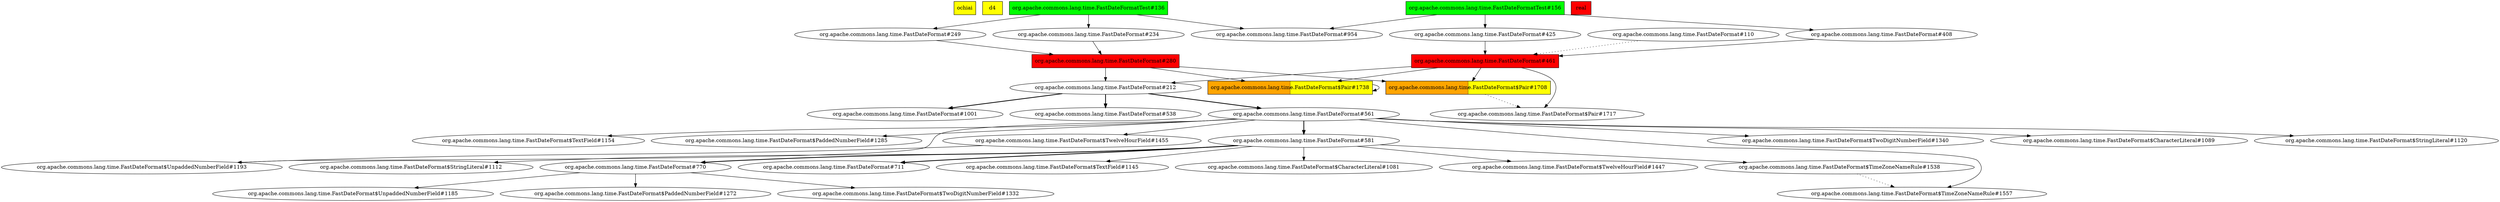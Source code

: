 digraph enhanced {
	"ochiai" [style=striped shape=box fillcolor="yellow"];
	"d4" [style=striped shape=box fillcolor="yellow"];
	"org.apache.commons.lang.time.FastDateFormatTest#136" [style=striped shape=box fillcolor="green"];
	"org.apache.commons.lang.time.FastDateFormat$Pair#1708" [style=striped shape=box fillcolor="orange:yellow"];
	"org.apache.commons.lang.time.FastDateFormat#280" [style=striped shape=box fillcolor="red"];
	"org.apache.commons.lang.time.FastDateFormat#461" [style=striped shape=box fillcolor="red"];
	"org.apache.commons.lang.time.FastDateFormat$Pair#1738" [style=striped shape=box fillcolor="orange:yellow"];
	"real" [style=striped shape=box fillcolor="red"];
	"org.apache.commons.lang.time.FastDateFormatTest#156" [style=striped shape=box fillcolor="green"];
	"org.apache.commons.lang.time.FastDateFormatTest#156" -> "org.apache.commons.lang.time.FastDateFormat#425";
	"org.apache.commons.lang.time.FastDateFormatTest#136" -> "org.apache.commons.lang.time.FastDateFormat#249";
	"org.apache.commons.lang.time.FastDateFormat#561" -> "org.apache.commons.lang.time.FastDateFormat$TextField#1154";
	"org.apache.commons.lang.time.FastDateFormat#561" -> "org.apache.commons.lang.time.FastDateFormat$PaddedNumberField#1285";
	"org.apache.commons.lang.time.FastDateFormatTest#156" -> "org.apache.commons.lang.time.FastDateFormat#408";
	"org.apache.commons.lang.time.FastDateFormat#561" -> "org.apache.commons.lang.time.FastDateFormat$UnpaddedNumberField#1193";
	"org.apache.commons.lang.time.FastDateFormat$TwelveHourField#1455" -> "org.apache.commons.lang.time.FastDateFormat$UnpaddedNumberField#1193";
	"org.apache.commons.lang.time.FastDateFormat#280" -> "org.apache.commons.lang.time.FastDateFormat$Pair#1738";
	"org.apache.commons.lang.time.FastDateFormat#461" -> "org.apache.commons.lang.time.FastDateFormat$Pair#1738";
	"org.apache.commons.lang.time.FastDateFormat$Pair#1738" -> "org.apache.commons.lang.time.FastDateFormat$Pair#1738";
	"org.apache.commons.lang.time.FastDateFormat$Pair#1708" -> "org.apache.commons.lang.time.FastDateFormat$Pair#1717" [style=dotted];
	"org.apache.commons.lang.time.FastDateFormat#461" -> "org.apache.commons.lang.time.FastDateFormat$Pair#1717";
	"org.apache.commons.lang.time.FastDateFormat#581" -> "org.apache.commons.lang.time.FastDateFormat$TwelveHourField#1447";
	"org.apache.commons.lang.time.FastDateFormat#581" -> "org.apache.commons.lang.time.FastDateFormat$StringLiteral#1112";
	"org.apache.commons.lang.time.FastDateFormat#249" -> "org.apache.commons.lang.time.FastDateFormat#280";
	"org.apache.commons.lang.time.FastDateFormat#234" -> "org.apache.commons.lang.time.FastDateFormat#280";
	"org.apache.commons.lang.time.FastDateFormat#561" -> "org.apache.commons.lang.time.FastDateFormat$TwoDigitNumberField#1340";
	"org.apache.commons.lang.time.FastDateFormat#425" -> "org.apache.commons.lang.time.FastDateFormat#461";
	"org.apache.commons.lang.time.FastDateFormat#408" -> "org.apache.commons.lang.time.FastDateFormat#461";
	"org.apache.commons.lang.time.FastDateFormat#110" -> "org.apache.commons.lang.time.FastDateFormat#461" [style=dotted];
	"org.apache.commons.lang.time.FastDateFormat#212" -> "org.apache.commons.lang.time.FastDateFormat#1001" [style=bold];
	"org.apache.commons.lang.time.FastDateFormat#212" -> "org.apache.commons.lang.time.FastDateFormat#561" [style=bold];
	"org.apache.commons.lang.time.FastDateFormat#561" -> "org.apache.commons.lang.time.FastDateFormat#581" [style=bold];
	"org.apache.commons.lang.time.FastDateFormat#770" -> "org.apache.commons.lang.time.FastDateFormat$UnpaddedNumberField#1185";
	"org.apache.commons.lang.time.FastDateFormat#581" -> "org.apache.commons.lang.time.FastDateFormat#711" [style=bold];
	"org.apache.commons.lang.time.FastDateFormatTest#136" -> "org.apache.commons.lang.time.FastDateFormat#954";
	"org.apache.commons.lang.time.FastDateFormatTest#156" -> "org.apache.commons.lang.time.FastDateFormat#954";
	"org.apache.commons.lang.time.FastDateFormat#581" -> "org.apache.commons.lang.time.FastDateFormat$TextField#1145";
	"org.apache.commons.lang.time.FastDateFormat#770" -> "org.apache.commons.lang.time.FastDateFormat$PaddedNumberField#1272";
	"org.apache.commons.lang.time.FastDateFormat#212" -> "org.apache.commons.lang.time.FastDateFormat#538" [style=bold];
	"org.apache.commons.lang.time.FastDateFormat#561" -> "org.apache.commons.lang.time.FastDateFormat$TwelveHourField#1455";
	"org.apache.commons.lang.time.FastDateFormat#561" -> "org.apache.commons.lang.time.FastDateFormat$CharacterLiteral#1089";
	"org.apache.commons.lang.time.FastDateFormat$TimeZoneNameRule#1538" -> "org.apache.commons.lang.time.FastDateFormat$TimeZoneNameRule#1557" [style=dotted];
	"org.apache.commons.lang.time.FastDateFormat#561" -> "org.apache.commons.lang.time.FastDateFormat$TimeZoneNameRule#1557";
	"org.apache.commons.lang.time.FastDateFormat#770" -> "org.apache.commons.lang.time.FastDateFormat$TwoDigitNumberField#1332";
	"org.apache.commons.lang.time.FastDateFormat#561" -> "org.apache.commons.lang.time.FastDateFormat$StringLiteral#1120";
	"org.apache.commons.lang.time.FastDateFormat#280" -> "org.apache.commons.lang.time.FastDateFormat$Pair#1708";
	"org.apache.commons.lang.time.FastDateFormat#461" -> "org.apache.commons.lang.time.FastDateFormat$Pair#1708";
	"org.apache.commons.lang.time.FastDateFormat#581" -> "org.apache.commons.lang.time.FastDateFormat$TimeZoneNameRule#1538";
	"org.apache.commons.lang.time.FastDateFormat#581" -> "org.apache.commons.lang.time.FastDateFormat$CharacterLiteral#1081";
	"org.apache.commons.lang.time.FastDateFormat#581" -> "org.apache.commons.lang.time.FastDateFormat#770" [style=bold];
	"org.apache.commons.lang.time.FastDateFormatTest#136" -> "org.apache.commons.lang.time.FastDateFormat#234";
	"org.apache.commons.lang.time.FastDateFormat#280" -> "org.apache.commons.lang.time.FastDateFormat#212";
	"org.apache.commons.lang.time.FastDateFormat#461" -> "org.apache.commons.lang.time.FastDateFormat#212";
}
